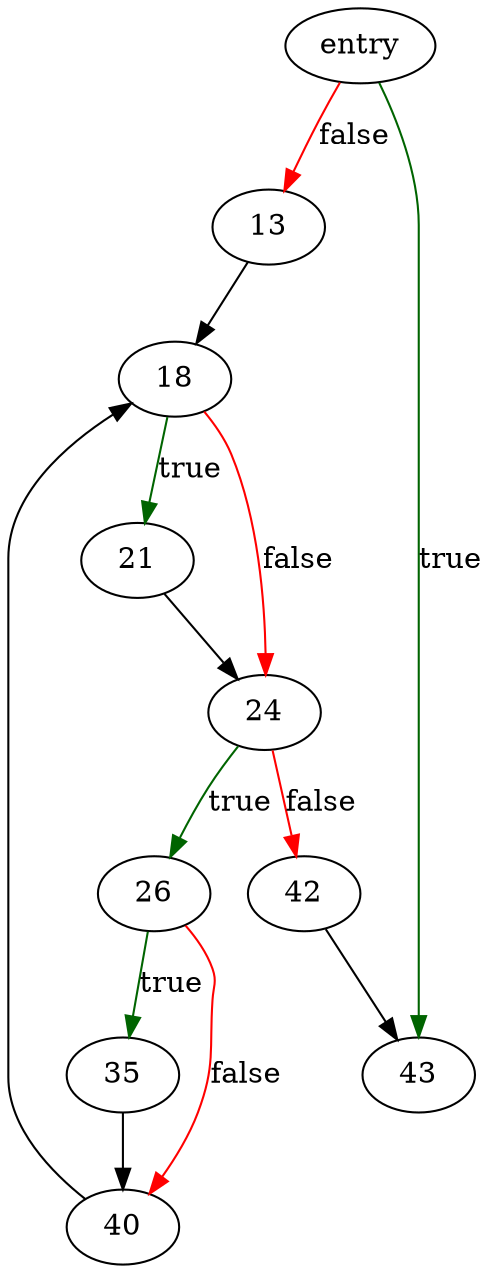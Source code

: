 digraph "sqlite3PagerFlush" {
	// Node definitions.
	1 [label=entry];
	13;
	18;
	21;
	24;
	26;
	35;
	40;
	42;
	43;

	// Edge definitions.
	1 -> 13 [
		color=red
		label=false
	];
	1 -> 43 [
		color=darkgreen
		label=true
	];
	13 -> 18;
	18 -> 21 [
		color=darkgreen
		label=true
	];
	18 -> 24 [
		color=red
		label=false
	];
	21 -> 24;
	24 -> 26 [
		color=darkgreen
		label=true
	];
	24 -> 42 [
		color=red
		label=false
	];
	26 -> 35 [
		color=darkgreen
		label=true
	];
	26 -> 40 [
		color=red
		label=false
	];
	35 -> 40;
	40 -> 18;
	42 -> 43;
}